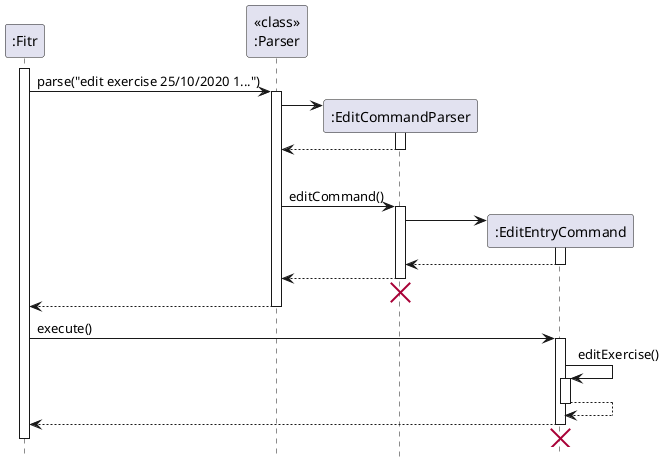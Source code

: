@startuml
skinparam Shadowing false

participant ":Fitr"
participant "<<class>>\n:Parser"

activate ":Fitr"
":Fitr" -> "<<class>>\n:Parser" ++ : parse("edit exercise 25/10/2020 1...")

create ":EditCommandParser"
"<<class>>\n:Parser" -> ":EditCommandParser" ++
return

|||

"<<class>>\n:Parser" -> ":EditCommandParser" ++ : editCommand()
create ":EditEntryCommand"
":EditCommandParser" -> ":EditEntryCommand" ++
return

":EditCommandParser" --> "<<class>>\n:Parser"
deactivate ":EditCommandParser"
'To position the delete symbol below activation bar
":EditCommandParser" -[hidden]-> "<<class>>\n:Parser"
destroy ":EditCommandParser"
return

":Fitr" -> ":EditEntryCommand" : execute()
activate ":EditEntryCommand"
":EditEntryCommand" -> ":EditEntryCommand" ++ : editExercise()
return
":EditEntryCommand" --> ":Fitr"
deactivate ":EditEntryCommand"
'To position the delete symbol below activation bar
":EditEntryCommand" -[hidden]-> ":Fitr"
destroy ":EditEntryCommand"
deactivate ":Fitr"

hide footbox
@enduml
